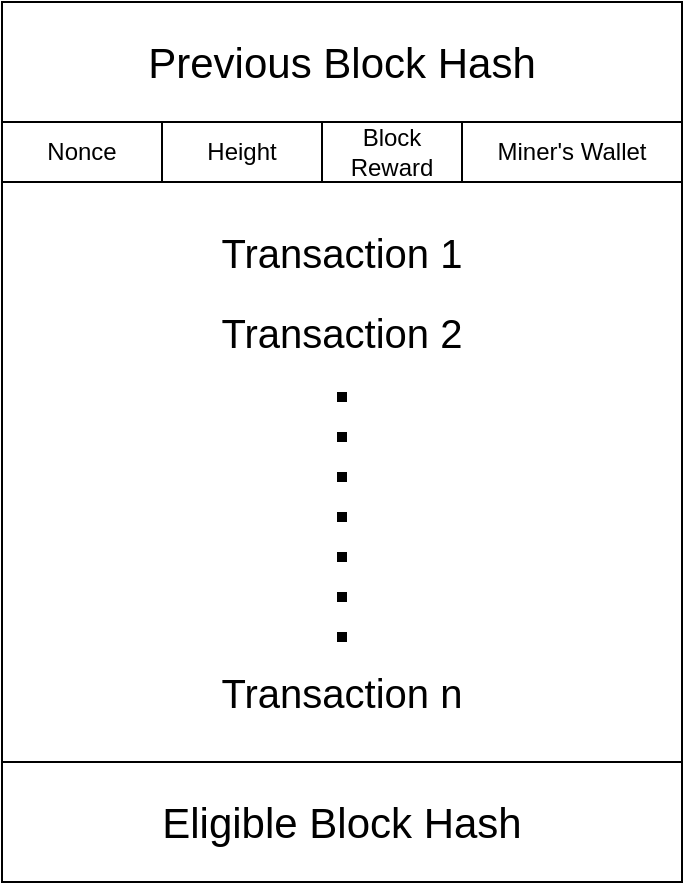 <mxfile>
    <diagram id="fviBirB7tDY4xXm6blDv" name="Page-1">
        <mxGraphModel dx="766" dy="302" grid="1" gridSize="10" guides="1" tooltips="1" connect="1" arrows="1" fold="1" page="1" pageScale="1" pageWidth="850" pageHeight="1100" math="0" shadow="0">
            <root>
                <mxCell id="0"/>
                <mxCell id="1" parent="0"/>
                <mxCell id="JLN3XP2RZJJQToGExsw7-2" value="" style="rounded=0;whiteSpace=wrap;html=1;" parent="1" vertex="1">
                    <mxGeometry x="270" y="120" width="340" height="340" as="geometry"/>
                </mxCell>
                <mxCell id="cJSFr9P1ZABAdPwPhEup-2" value="Previous Block Hash" style="rounded=0;whiteSpace=wrap;html=1;fontSize=21;" parent="1" vertex="1">
                    <mxGeometry x="270" y="80" width="340" height="60" as="geometry"/>
                </mxCell>
                <mxCell id="cJSFr9P1ZABAdPwPhEup-4" value="Eligible Block Hash" style="rounded=0;whiteSpace=wrap;html=1;fontSize=21;" parent="1" vertex="1">
                    <mxGeometry x="270" y="460" width="340" height="60" as="geometry"/>
                </mxCell>
                <mxCell id="cJSFr9P1ZABAdPwPhEup-5" value="Transaction 1" style="text;html=1;strokeColor=none;fillColor=none;align=center;verticalAlign=middle;whiteSpace=wrap;rounded=0;fontSize=20;" parent="1" vertex="1">
                    <mxGeometry x="340" y="180" width="200" height="50" as="geometry"/>
                </mxCell>
                <mxCell id="cJSFr9P1ZABAdPwPhEup-6" value="Transaction 2" style="text;html=1;strokeColor=none;fillColor=none;align=center;verticalAlign=middle;whiteSpace=wrap;rounded=0;fontSize=20;" parent="1" vertex="1">
                    <mxGeometry x="340" y="220" width="200" height="50" as="geometry"/>
                </mxCell>
                <mxCell id="cJSFr9P1ZABAdPwPhEup-7" value="Transaction n" style="text;html=1;strokeColor=none;fillColor=none;align=center;verticalAlign=middle;whiteSpace=wrap;rounded=0;fontSize=20;" parent="1" vertex="1">
                    <mxGeometry x="340" y="400" width="200" height="50" as="geometry"/>
                </mxCell>
                <mxCell id="cJSFr9P1ZABAdPwPhEup-9" value="" style="endArrow=none;dashed=1;html=1;dashPattern=1 3;strokeWidth=5;rounded=0;fontSize=20;entryX=0.5;entryY=1;entryDx=0;entryDy=0;exitX=0.5;exitY=0;exitDx=0;exitDy=0;jumpSize=17;jumpStyle=none;endSize=6;" parent="1" source="cJSFr9P1ZABAdPwPhEup-7" target="cJSFr9P1ZABAdPwPhEup-6" edge="1">
                    <mxGeometry width="50" height="50" relative="1" as="geometry">
                        <mxPoint x="400" y="420" as="sourcePoint"/>
                        <mxPoint x="450" y="370" as="targetPoint"/>
                    </mxGeometry>
                </mxCell>
                <mxCell id="JLN3XP2RZJJQToGExsw7-1" value="Height" style="rounded=0;whiteSpace=wrap;html=1;" parent="1" vertex="1">
                    <mxGeometry x="350" y="140" width="80" height="30" as="geometry"/>
                </mxCell>
                <mxCell id="10" value="Miner's Wallet" style="rounded=0;whiteSpace=wrap;html=1;" parent="1" vertex="1">
                    <mxGeometry x="500" y="140" width="110" height="30" as="geometry"/>
                </mxCell>
                <mxCell id="11" value="Nonce" style="rounded=0;whiteSpace=wrap;html=1;" parent="1" vertex="1">
                    <mxGeometry x="270" y="140" width="80" height="30" as="geometry"/>
                </mxCell>
                <mxCell id="12" value="Block Reward" style="rounded=0;whiteSpace=wrap;html=1;" vertex="1" parent="1">
                    <mxGeometry x="430" y="140" width="70" height="30" as="geometry"/>
                </mxCell>
            </root>
        </mxGraphModel>
    </diagram>
</mxfile>